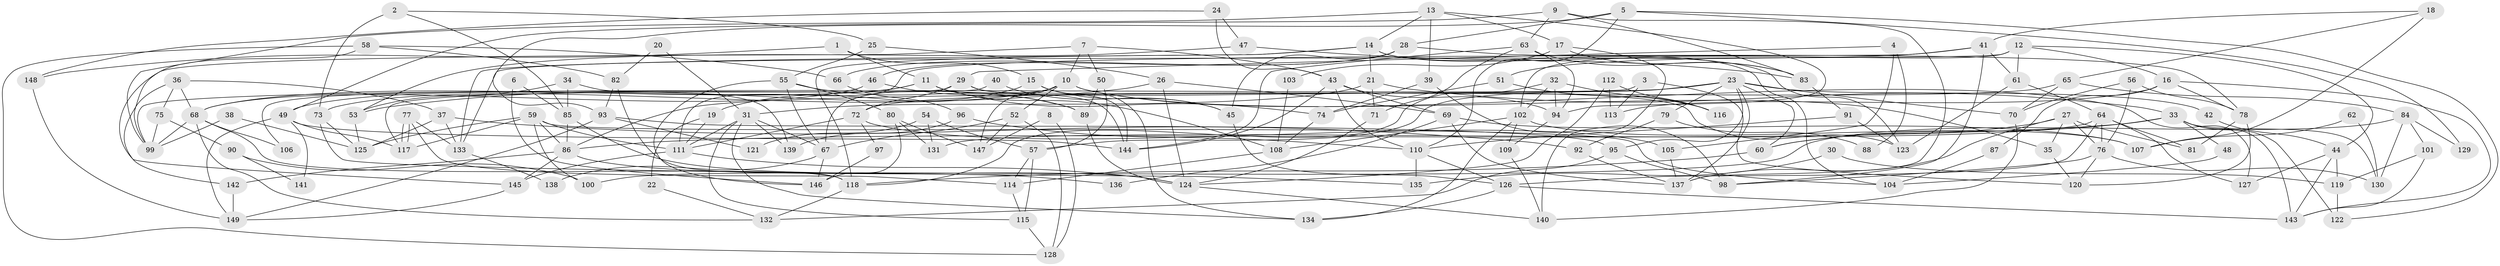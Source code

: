 // coarse degree distribution, {2: 0.07865168539325842, 4: 0.19101123595505617, 3: 0.24719101123595505, 5: 0.2247191011235955, 6: 0.056179775280898875, 7: 0.0898876404494382, 8: 0.07865168539325842, 14: 0.011235955056179775, 9: 0.011235955056179775, 11: 0.011235955056179775}
// Generated by graph-tools (version 1.1) at 2025/55/03/04/25 21:55:10]
// undirected, 149 vertices, 298 edges
graph export_dot {
graph [start="1"]
  node [color=gray90,style=filled];
  1;
  2;
  3;
  4;
  5;
  6;
  7;
  8;
  9;
  10;
  11;
  12;
  13;
  14;
  15;
  16;
  17;
  18;
  19;
  20;
  21;
  22;
  23;
  24;
  25;
  26;
  27;
  28;
  29;
  30;
  31;
  32;
  33;
  34;
  35;
  36;
  37;
  38;
  39;
  40;
  41;
  42;
  43;
  44;
  45;
  46;
  47;
  48;
  49;
  50;
  51;
  52;
  53;
  54;
  55;
  56;
  57;
  58;
  59;
  60;
  61;
  62;
  63;
  64;
  65;
  66;
  67;
  68;
  69;
  70;
  71;
  72;
  73;
  74;
  75;
  76;
  77;
  78;
  79;
  80;
  81;
  82;
  83;
  84;
  85;
  86;
  87;
  88;
  89;
  90;
  91;
  92;
  93;
  94;
  95;
  96;
  97;
  98;
  99;
  100;
  101;
  102;
  103;
  104;
  105;
  106;
  107;
  108;
  109;
  110;
  111;
  112;
  113;
  114;
  115;
  116;
  117;
  118;
  119;
  120;
  121;
  122;
  123;
  124;
  125;
  126;
  127;
  128;
  129;
  130;
  131;
  132;
  133;
  134;
  135;
  136;
  137;
  138;
  139;
  140;
  141;
  142;
  143;
  144;
  145;
  146;
  147;
  148;
  149;
  1 -- 11;
  1 -- 148;
  1 -- 15;
  2 -- 85;
  2 -- 25;
  2 -- 73;
  3 -- 99;
  3 -- 113;
  3 -- 120;
  4 -- 105;
  4 -- 29;
  4 -- 88;
  5 -- 28;
  5 -- 93;
  5 -- 110;
  5 -- 122;
  5 -- 129;
  6 -- 146;
  6 -- 85;
  7 -- 50;
  7 -- 10;
  7 -- 43;
  7 -- 145;
  8 -- 147;
  8 -- 128;
  9 -- 49;
  9 -- 137;
  9 -- 63;
  9 -- 83;
  10 -- 73;
  10 -- 67;
  10 -- 35;
  10 -- 52;
  10 -- 127;
  10 -- 147;
  11 -- 49;
  11 -- 144;
  11 -- 68;
  11 -- 74;
  11 -- 108;
  12 -- 133;
  12 -- 44;
  12 -- 16;
  12 -- 61;
  12 -- 102;
  13 -- 17;
  13 -- 94;
  13 -- 14;
  13 -- 39;
  13 -- 99;
  14 -- 123;
  14 -- 21;
  14 -- 104;
  14 -- 118;
  14 -- 133;
  15 -- 134;
  15 -- 19;
  15 -- 45;
  16 -- 143;
  16 -- 78;
  16 -- 87;
  16 -- 113;
  17 -- 83;
  17 -- 140;
  17 -- 103;
  18 -- 41;
  18 -- 107;
  18 -- 65;
  19 -- 111;
  19 -- 22;
  20 -- 31;
  20 -- 82;
  21 -- 33;
  21 -- 31;
  21 -- 71;
  22 -- 132;
  23 -- 137;
  23 -- 60;
  23 -- 42;
  23 -- 57;
  23 -- 70;
  23 -- 79;
  23 -- 86;
  23 -- 95;
  24 -- 47;
  24 -- 43;
  24 -- 148;
  25 -- 55;
  25 -- 26;
  26 -- 124;
  26 -- 53;
  26 -- 69;
  27 -- 35;
  27 -- 60;
  27 -- 76;
  27 -- 81;
  27 -- 137;
  28 -- 45;
  28 -- 78;
  28 -- 46;
  28 -- 66;
  29 -- 123;
  29 -- 72;
  29 -- 106;
  29 -- 144;
  30 -- 119;
  30 -- 135;
  31 -- 67;
  31 -- 111;
  31 -- 115;
  31 -- 134;
  31 -- 139;
  32 -- 118;
  32 -- 102;
  32 -- 94;
  32 -- 116;
  33 -- 86;
  33 -- 143;
  33 -- 48;
  33 -- 60;
  33 -- 122;
  33 -- 130;
  34 -- 139;
  34 -- 85;
  34 -- 53;
  35 -- 120;
  36 -- 68;
  36 -- 142;
  36 -- 37;
  36 -- 75;
  37 -- 133;
  37 -- 92;
  37 -- 125;
  38 -- 125;
  38 -- 99;
  39 -- 74;
  39 -- 98;
  40 -- 117;
  40 -- 45;
  41 -- 61;
  41 -- 98;
  41 -- 51;
  41 -- 111;
  42 -- 44;
  43 -- 144;
  43 -- 69;
  43 -- 94;
  43 -- 110;
  44 -- 127;
  44 -- 119;
  44 -- 143;
  45 -- 126;
  46 -- 68;
  46 -- 89;
  47 -- 53;
  47 -- 83;
  48 -- 104;
  49 -- 144;
  49 -- 117;
  49 -- 141;
  49 -- 149;
  50 -- 89;
  50 -- 57;
  51 -- 74;
  51 -- 116;
  52 -- 128;
  52 -- 67;
  52 -- 147;
  53 -- 125;
  54 -- 131;
  54 -- 57;
  54 -- 121;
  55 -- 80;
  55 -- 89;
  55 -- 67;
  55 -- 146;
  56 -- 76;
  56 -- 78;
  56 -- 70;
  57 -- 115;
  57 -- 114;
  58 -- 99;
  58 -- 82;
  58 -- 66;
  58 -- 128;
  59 -- 86;
  59 -- 111;
  59 -- 100;
  59 -- 104;
  59 -- 117;
  59 -- 125;
  60 -- 118;
  61 -- 64;
  61 -- 123;
  62 -- 107;
  62 -- 130;
  63 -- 94;
  63 -- 71;
  63 -- 83;
  63 -- 144;
  64 -- 76;
  64 -- 126;
  64 -- 81;
  64 -- 127;
  64 -- 131;
  65 -- 70;
  65 -- 72;
  65 -- 84;
  66 -- 96;
  67 -- 138;
  67 -- 146;
  68 -- 132;
  68 -- 99;
  68 -- 106;
  68 -- 118;
  69 -- 107;
  69 -- 136;
  69 -- 137;
  70 -- 140;
  71 -- 124;
  72 -- 111;
  72 -- 97;
  72 -- 105;
  73 -- 125;
  73 -- 135;
  74 -- 108;
  75 -- 99;
  75 -- 90;
  76 -- 120;
  76 -- 98;
  76 -- 130;
  77 -- 117;
  77 -- 117;
  77 -- 114;
  77 -- 133;
  78 -- 81;
  78 -- 120;
  79 -- 92;
  79 -- 88;
  80 -- 146;
  80 -- 147;
  80 -- 131;
  82 -- 93;
  82 -- 118;
  83 -- 91;
  84 -- 130;
  84 -- 100;
  84 -- 101;
  84 -- 129;
  85 -- 124;
  85 -- 86;
  86 -- 145;
  86 -- 136;
  86 -- 142;
  87 -- 104;
  89 -- 124;
  90 -- 100;
  90 -- 141;
  91 -- 110;
  91 -- 123;
  92 -- 137;
  93 -- 95;
  93 -- 149;
  93 -- 121;
  94 -- 109;
  95 -- 98;
  95 -- 132;
  96 -- 110;
  96 -- 139;
  97 -- 146;
  101 -- 143;
  101 -- 119;
  102 -- 109;
  102 -- 107;
  102 -- 108;
  102 -- 134;
  103 -- 108;
  105 -- 137;
  108 -- 114;
  109 -- 140;
  110 -- 126;
  110 -- 135;
  111 -- 124;
  111 -- 145;
  112 -- 124;
  112 -- 116;
  112 -- 113;
  114 -- 115;
  115 -- 128;
  118 -- 132;
  119 -- 122;
  124 -- 140;
  126 -- 134;
  126 -- 143;
  133 -- 138;
  142 -- 149;
  145 -- 149;
  148 -- 149;
}
